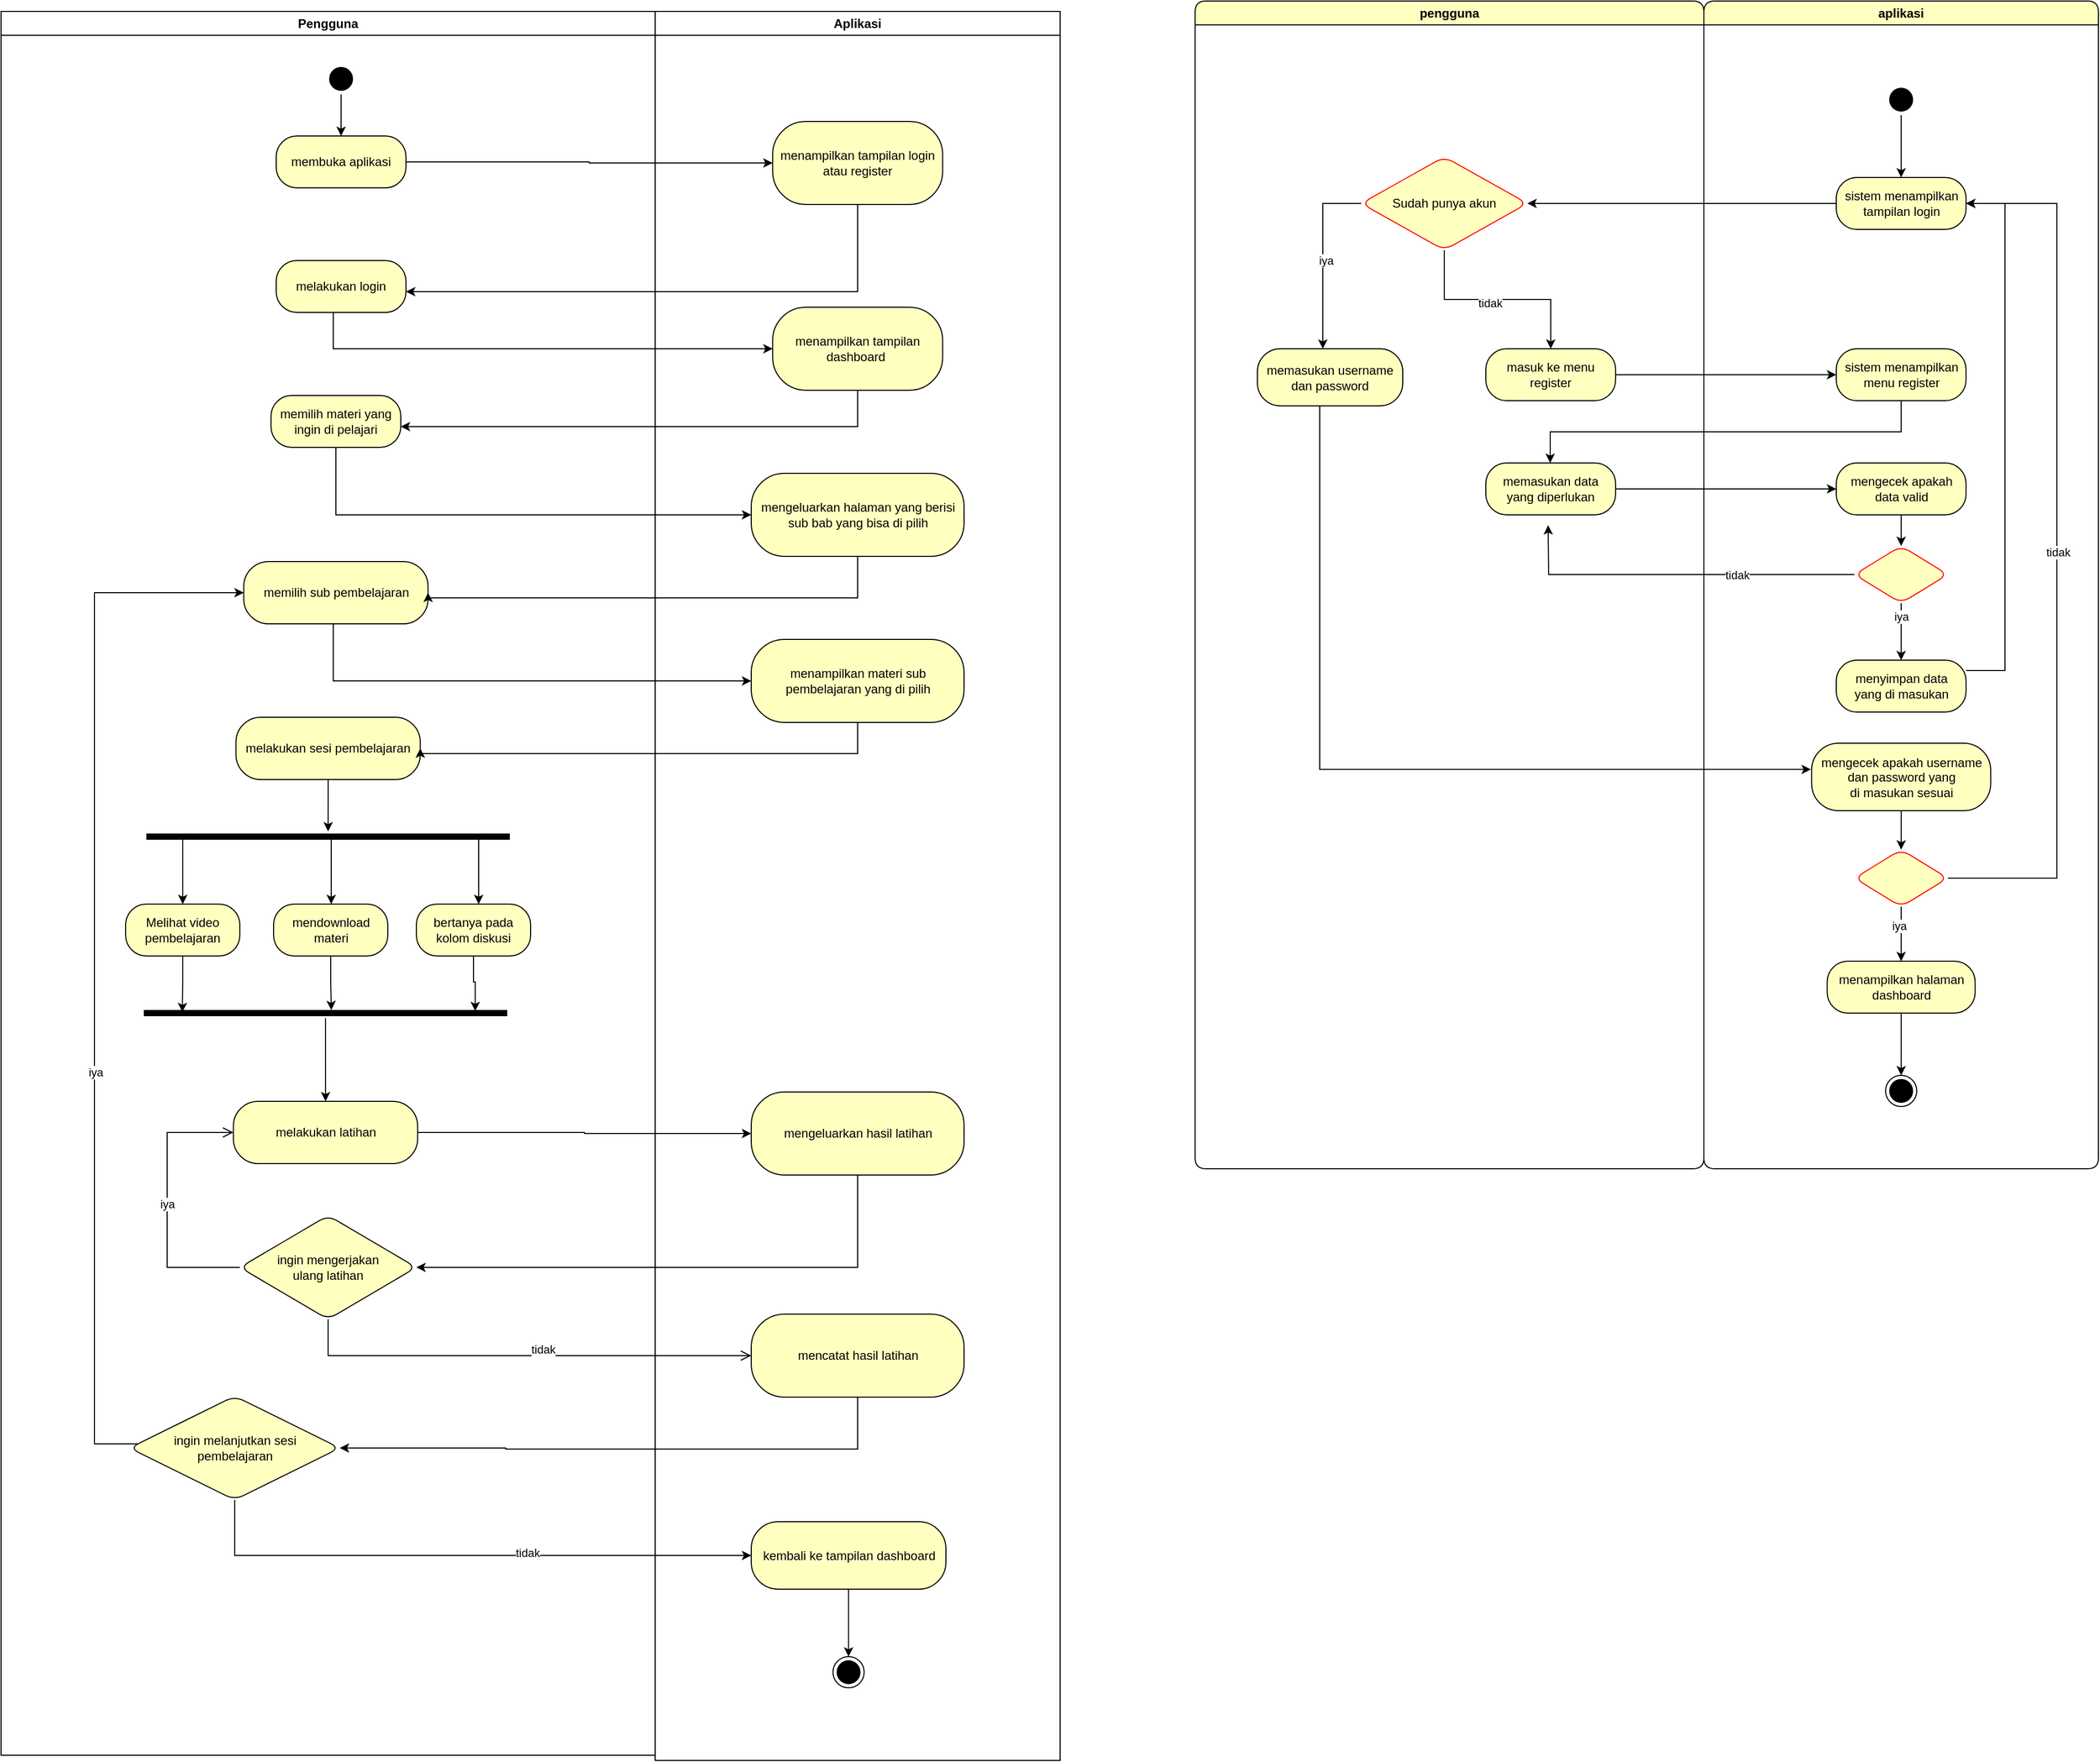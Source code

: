 <mxfile version="21.7.5" type="github">
  <diagram name="Page-1" id="AtOgCCNu4ATFYwR6jPVv">
    <mxGraphModel dx="4235" dy="1578" grid="1" gridSize="10" guides="1" tooltips="1" connect="1" arrows="1" fold="1" page="1" pageScale="1" pageWidth="850" pageHeight="1100" math="0" shadow="0">
      <root>
        <mxCell id="0" />
        <mxCell id="1" parent="0" />
        <mxCell id="6CuHEQbezLdWH40OWd6Z-1" value="Pengguna" style="swimlane;whiteSpace=wrap;html=1;strokeColor=#000000;" parent="1" vertex="1">
          <mxGeometry x="-140" y="145" width="630" height="1680" as="geometry" />
        </mxCell>
        <mxCell id="6CuHEQbezLdWH40OWd6Z-73" style="edgeStyle=orthogonalEdgeStyle;rounded=0;orthogonalLoop=1;jettySize=auto;html=1;fontFamily=Helvetica;fontSize=12;fontColor=#000000;strokeColor=#000000;" parent="6CuHEQbezLdWH40OWd6Z-1" source="6CuHEQbezLdWH40OWd6Z-5" target="6CuHEQbezLdWH40OWd6Z-7" edge="1">
          <mxGeometry relative="1" as="geometry" />
        </mxCell>
        <mxCell id="6CuHEQbezLdWH40OWd6Z-5" value="" style="ellipse;html=1;shape=startState;fillColor=#000000;strokeColor=#000000;" parent="6CuHEQbezLdWH40OWd6Z-1" vertex="1">
          <mxGeometry x="312.5" y="50" width="30" height="30" as="geometry" />
        </mxCell>
        <mxCell id="6CuHEQbezLdWH40OWd6Z-7" value="membuka aplikasi" style="rounded=1;whiteSpace=wrap;html=1;arcSize=40;fontColor=#000000;fillColor=#ffffc0;strokeColor=#000000;" parent="6CuHEQbezLdWH40OWd6Z-1" vertex="1">
          <mxGeometry x="265" y="120" width="125" height="50" as="geometry" />
        </mxCell>
        <mxCell id="6CuHEQbezLdWH40OWd6Z-14" value="melakukan login" style="rounded=1;whiteSpace=wrap;html=1;arcSize=40;fontColor=#000000;fillColor=#ffffc0;strokeColor=#000000;" parent="6CuHEQbezLdWH40OWd6Z-1" vertex="1">
          <mxGeometry x="265" y="240" width="125" height="50" as="geometry" />
        </mxCell>
        <mxCell id="6CuHEQbezLdWH40OWd6Z-17" value="memilih materi yang ingin di pelajari" style="rounded=1;whiteSpace=wrap;html=1;arcSize=40;fontColor=#000000;fillColor=#ffffc0;strokeColor=#000000;" parent="6CuHEQbezLdWH40OWd6Z-1" vertex="1">
          <mxGeometry x="260" y="370" width="125" height="50" as="geometry" />
        </mxCell>
        <mxCell id="6CuHEQbezLdWH40OWd6Z-36" style="edgeStyle=orthogonalEdgeStyle;rounded=0;orthogonalLoop=1;jettySize=auto;html=1;fontFamily=Helvetica;fontSize=12;fontColor=#000000;strokeColor=#000000;" parent="6CuHEQbezLdWH40OWd6Z-1" source="6CuHEQbezLdWH40OWd6Z-26" target="6CuHEQbezLdWH40OWd6Z-32" edge="1">
          <mxGeometry relative="1" as="geometry" />
        </mxCell>
        <mxCell id="6CuHEQbezLdWH40OWd6Z-26" value="melakukan sesi pembelajaran" style="rounded=1;whiteSpace=wrap;html=1;arcSize=40;fontColor=#000000;fillColor=#ffffc0;strokeColor=#000000;" parent="6CuHEQbezLdWH40OWd6Z-1" vertex="1">
          <mxGeometry x="226.25" y="680" width="177.5" height="60" as="geometry" />
        </mxCell>
        <mxCell id="6CuHEQbezLdWH40OWd6Z-44" style="edgeStyle=orthogonalEdgeStyle;rounded=0;orthogonalLoop=1;jettySize=auto;html=1;exitX=0;exitY=0.5;exitDx=0;exitDy=0;exitPerimeter=0;entryX=0.5;entryY=0;entryDx=0;entryDy=0;fontFamily=Helvetica;fontSize=12;fontColor=#000000;strokeColor=#000000;" parent="6CuHEQbezLdWH40OWd6Z-1" source="6CuHEQbezLdWH40OWd6Z-32" target="6CuHEQbezLdWH40OWd6Z-39" edge="1">
          <mxGeometry relative="1" as="geometry">
            <Array as="points">
              <mxPoint x="175" y="795" />
            </Array>
          </mxGeometry>
        </mxCell>
        <mxCell id="6CuHEQbezLdWH40OWd6Z-45" style="edgeStyle=orthogonalEdgeStyle;rounded=0;orthogonalLoop=1;jettySize=auto;html=1;exitX=0.25;exitY=0.5;exitDx=0;exitDy=0;exitPerimeter=0;entryX=0.5;entryY=0;entryDx=0;entryDy=0;fontFamily=Helvetica;fontSize=12;fontColor=#000000;strokeColor=#000000;" parent="6CuHEQbezLdWH40OWd6Z-1" source="6CuHEQbezLdWH40OWd6Z-32" target="6CuHEQbezLdWH40OWd6Z-42" edge="1">
          <mxGeometry relative="1" as="geometry">
            <Array as="points">
              <mxPoint x="318" y="795" />
              <mxPoint x="318" y="860" />
            </Array>
          </mxGeometry>
        </mxCell>
        <mxCell id="6CuHEQbezLdWH40OWd6Z-46" style="edgeStyle=orthogonalEdgeStyle;rounded=0;orthogonalLoop=1;jettySize=auto;html=1;exitX=0.75;exitY=0.5;exitDx=0;exitDy=0;exitPerimeter=0;fontFamily=Helvetica;fontSize=12;fontColor=#000000;strokeColor=#000000;" parent="6CuHEQbezLdWH40OWd6Z-1" source="6CuHEQbezLdWH40OWd6Z-32" target="6CuHEQbezLdWH40OWd6Z-43" edge="1">
          <mxGeometry relative="1" as="geometry">
            <Array as="points">
              <mxPoint x="460" y="795" />
            </Array>
          </mxGeometry>
        </mxCell>
        <mxCell id="6CuHEQbezLdWH40OWd6Z-32" value="" style="shape=line;html=1;strokeWidth=6;strokeColor=#000000;rounded=1;fontFamily=Helvetica;fontSize=12;fontColor=#000000;fillColor=#ffffc0;" parent="6CuHEQbezLdWH40OWd6Z-1" vertex="1">
          <mxGeometry x="140" y="790" width="350" height="10" as="geometry" />
        </mxCell>
        <mxCell id="6CuHEQbezLdWH40OWd6Z-48" style="edgeStyle=orthogonalEdgeStyle;rounded=0;orthogonalLoop=1;jettySize=auto;html=1;entryX=0.106;entryY=0.404;entryDx=0;entryDy=0;entryPerimeter=0;fontFamily=Helvetica;fontSize=12;fontColor=#000000;strokeColor=#000000;" parent="6CuHEQbezLdWH40OWd6Z-1" source="6CuHEQbezLdWH40OWd6Z-39" target="6CuHEQbezLdWH40OWd6Z-47" edge="1">
          <mxGeometry relative="1" as="geometry">
            <Array as="points" />
          </mxGeometry>
        </mxCell>
        <mxCell id="6CuHEQbezLdWH40OWd6Z-39" value="Melihat video pembelajaran" style="rounded=1;whiteSpace=wrap;html=1;arcSize=40;fontColor=#000000;fillColor=#ffffc0;strokeColor=#000000;" parent="6CuHEQbezLdWH40OWd6Z-1" vertex="1">
          <mxGeometry x="120" y="860" width="110" height="50" as="geometry" />
        </mxCell>
        <mxCell id="6CuHEQbezLdWH40OWd6Z-49" style="edgeStyle=orthogonalEdgeStyle;rounded=0;orthogonalLoop=1;jettySize=auto;html=1;entryX=0.516;entryY=0.208;entryDx=0;entryDy=0;entryPerimeter=0;fontFamily=Helvetica;fontSize=12;fontColor=#000000;strokeColor=#000000;" parent="6CuHEQbezLdWH40OWd6Z-1" source="6CuHEQbezLdWH40OWd6Z-42" target="6CuHEQbezLdWH40OWd6Z-47" edge="1">
          <mxGeometry relative="1" as="geometry" />
        </mxCell>
        <mxCell id="6CuHEQbezLdWH40OWd6Z-42" value="mendownload materi" style="rounded=1;whiteSpace=wrap;html=1;arcSize=40;fontColor=#000000;fillColor=#ffffc0;strokeColor=#000000;" parent="6CuHEQbezLdWH40OWd6Z-1" vertex="1">
          <mxGeometry x="262.5" y="860" width="110" height="50" as="geometry" />
        </mxCell>
        <mxCell id="6CuHEQbezLdWH40OWd6Z-50" style="edgeStyle=orthogonalEdgeStyle;rounded=0;orthogonalLoop=1;jettySize=auto;html=1;entryX=0.912;entryY=0.306;entryDx=0;entryDy=0;entryPerimeter=0;fontFamily=Helvetica;fontSize=12;fontColor=#000000;strokeColor=#000000;" parent="6CuHEQbezLdWH40OWd6Z-1" source="6CuHEQbezLdWH40OWd6Z-43" target="6CuHEQbezLdWH40OWd6Z-47" edge="1">
          <mxGeometry relative="1" as="geometry" />
        </mxCell>
        <mxCell id="6CuHEQbezLdWH40OWd6Z-43" value="bertanya pada kolom diskusi" style="rounded=1;whiteSpace=wrap;html=1;arcSize=40;fontColor=#000000;fillColor=#ffffc0;strokeColor=#000000;" parent="6CuHEQbezLdWH40OWd6Z-1" vertex="1">
          <mxGeometry x="400" y="860" width="110" height="50" as="geometry" />
        </mxCell>
        <mxCell id="6CuHEQbezLdWH40OWd6Z-52" style="edgeStyle=orthogonalEdgeStyle;rounded=0;orthogonalLoop=1;jettySize=auto;html=1;fontFamily=Helvetica;fontSize=12;fontColor=#000000;strokeColor=#000000;" parent="6CuHEQbezLdWH40OWd6Z-1" source="6CuHEQbezLdWH40OWd6Z-47" target="6CuHEQbezLdWH40OWd6Z-51" edge="1">
          <mxGeometry relative="1" as="geometry" />
        </mxCell>
        <mxCell id="6CuHEQbezLdWH40OWd6Z-47" value="" style="shape=line;html=1;strokeWidth=6;strokeColor=#000000;rounded=1;fontFamily=Helvetica;fontSize=12;fontColor=#000000;fillColor=#ffffc0;" parent="6CuHEQbezLdWH40OWd6Z-1" vertex="1">
          <mxGeometry x="137.5" y="960" width="350" height="10" as="geometry" />
        </mxCell>
        <mxCell id="6CuHEQbezLdWH40OWd6Z-51" value="melakukan latihan" style="rounded=1;whiteSpace=wrap;html=1;arcSize=40;fontColor=#000000;fillColor=#ffffc0;strokeColor=#000000;" parent="6CuHEQbezLdWH40OWd6Z-1" vertex="1">
          <mxGeometry x="223.75" y="1050" width="177.5" height="60" as="geometry" />
        </mxCell>
        <mxCell id="6CuHEQbezLdWH40OWd6Z-56" value="ingin mengerjakan &lt;br&gt;ulang latihan" style="rhombus;whiteSpace=wrap;html=1;fontColor=#000000;fillColor=#ffffc0;strokeColor=#000000;rounded=1;fontFamily=Helvetica;fontSize=12;" parent="6CuHEQbezLdWH40OWd6Z-1" vertex="1">
          <mxGeometry x="230" y="1160" width="170" height="100" as="geometry" />
        </mxCell>
        <mxCell id="6CuHEQbezLdWH40OWd6Z-58" value="" style="edgeStyle=orthogonalEdgeStyle;html=1;align=left;verticalAlign=top;endArrow=open;endSize=8;strokeColor=#000000;rounded=0;fontFamily=Helvetica;fontSize=12;fontColor=#000000;exitX=0;exitY=0.5;exitDx=0;exitDy=0;entryX=0;entryY=0.5;entryDx=0;entryDy=0;" parent="6CuHEQbezLdWH40OWd6Z-1" source="6CuHEQbezLdWH40OWd6Z-56" target="6CuHEQbezLdWH40OWd6Z-51" edge="1">
          <mxGeometry x="-1" relative="1" as="geometry">
            <mxPoint x="130" y="1080" as="targetPoint" />
            <Array as="points">
              <mxPoint x="160" y="1210" />
              <mxPoint x="160" y="1080" />
            </Array>
          </mxGeometry>
        </mxCell>
        <mxCell id="HHeJ6eyzZ0nMEyR22bci-34" value="iya" style="edgeLabel;html=1;align=center;verticalAlign=middle;resizable=0;points=[];" vertex="1" connectable="0" parent="6CuHEQbezLdWH40OWd6Z-58">
          <mxGeometry x="-0.008" relative="1" as="geometry">
            <mxPoint as="offset" />
          </mxGeometry>
        </mxCell>
        <mxCell id="6CuHEQbezLdWH40OWd6Z-61" value="memilih sub pembelajaran" style="rounded=1;whiteSpace=wrap;html=1;arcSize=40;fontColor=#000000;fillColor=#ffffc0;strokeColor=#000000;" parent="6CuHEQbezLdWH40OWd6Z-1" vertex="1">
          <mxGeometry x="233.75" y="530" width="177.5" height="60" as="geometry" />
        </mxCell>
        <mxCell id="6CuHEQbezLdWH40OWd6Z-70" style="edgeStyle=orthogonalEdgeStyle;rounded=0;orthogonalLoop=1;jettySize=auto;html=1;entryX=0;entryY=0.5;entryDx=0;entryDy=0;fontFamily=Helvetica;fontSize=12;fontColor=#000000;strokeColor=#000000;" parent="6CuHEQbezLdWH40OWd6Z-1" source="6CuHEQbezLdWH40OWd6Z-66" target="6CuHEQbezLdWH40OWd6Z-61" edge="1">
          <mxGeometry relative="1" as="geometry">
            <Array as="points">
              <mxPoint x="90" y="1380" />
              <mxPoint x="90" y="560" />
            </Array>
          </mxGeometry>
        </mxCell>
        <mxCell id="HHeJ6eyzZ0nMEyR22bci-37" value="iya" style="edgeLabel;html=1;align=center;verticalAlign=middle;resizable=0;points=[];" vertex="1" connectable="0" parent="6CuHEQbezLdWH40OWd6Z-70">
          <mxGeometry x="-0.204" y="-1" relative="1" as="geometry">
            <mxPoint as="offset" />
          </mxGeometry>
        </mxCell>
        <mxCell id="6CuHEQbezLdWH40OWd6Z-66" value="ingin melanjutkan sesi &lt;br&gt;pembelajaran" style="rhombus;whiteSpace=wrap;html=1;fontColor=#000000;fillColor=#ffffc0;strokeColor=#000000;rounded=1;fontFamily=Helvetica;fontSize=12;" parent="6CuHEQbezLdWH40OWd6Z-1" vertex="1">
          <mxGeometry x="123.75" y="1334" width="202.5" height="100" as="geometry" />
        </mxCell>
        <mxCell id="6CuHEQbezLdWH40OWd6Z-4" value="Aplikasi" style="swimlane;whiteSpace=wrap;html=1;strokeColor=#000000;" parent="1" vertex="1">
          <mxGeometry x="490" y="145" width="390" height="1685" as="geometry" />
        </mxCell>
        <mxCell id="6CuHEQbezLdWH40OWd6Z-13" value="menampilkan tampilan login atau register" style="rounded=1;whiteSpace=wrap;html=1;arcSize=40;fontColor=#000000;fillColor=#ffffc0;strokeColor=#000000;" parent="6CuHEQbezLdWH40OWd6Z-4" vertex="1">
          <mxGeometry x="113.13" y="106" width="163.75" height="80" as="geometry" />
        </mxCell>
        <mxCell id="6CuHEQbezLdWH40OWd6Z-15" value="menampilkan tampilan dashboard&amp;nbsp;" style="rounded=1;whiteSpace=wrap;html=1;arcSize=40;fontColor=#000000;fillColor=#ffffc0;strokeColor=#000000;" parent="6CuHEQbezLdWH40OWd6Z-4" vertex="1">
          <mxGeometry x="113.13" y="285" width="163.75" height="80" as="geometry" />
        </mxCell>
        <mxCell id="6CuHEQbezLdWH40OWd6Z-21" value="mengeluarkan halaman yang berisi&lt;br&gt;sub bab yang bisa di pilih" style="rounded=1;whiteSpace=wrap;html=1;arcSize=40;fontColor=#000000;fillColor=#ffffc0;strokeColor=#000000;" parent="6CuHEQbezLdWH40OWd6Z-4" vertex="1">
          <mxGeometry x="92.51" y="445" width="204.99" height="80" as="geometry" />
        </mxCell>
        <mxCell id="6CuHEQbezLdWH40OWd6Z-53" value="mengeluarkan hasil latihan" style="rounded=1;whiteSpace=wrap;html=1;arcSize=40;fontColor=#000000;fillColor=#ffffc0;strokeColor=#000000;" parent="6CuHEQbezLdWH40OWd6Z-4" vertex="1">
          <mxGeometry x="92.5" y="1041" width="204.99" height="80" as="geometry" />
        </mxCell>
        <mxCell id="6CuHEQbezLdWH40OWd6Z-60" value="mencatat hasil latihan" style="rounded=1;whiteSpace=wrap;html=1;arcSize=40;fontColor=#000000;fillColor=#ffffc0;strokeColor=#000000;" parent="6CuHEQbezLdWH40OWd6Z-4" vertex="1">
          <mxGeometry x="92.5" y="1255" width="204.99" height="80" as="geometry" />
        </mxCell>
        <mxCell id="6CuHEQbezLdWH40OWd6Z-63" value="menampilkan materi sub&lt;br&gt;pembelajaran yang di pilih" style="rounded=1;whiteSpace=wrap;html=1;arcSize=40;fontColor=#000000;fillColor=#ffffc0;strokeColor=#000000;" parent="6CuHEQbezLdWH40OWd6Z-4" vertex="1">
          <mxGeometry x="92.5" y="605" width="204.99" height="80" as="geometry" />
        </mxCell>
        <mxCell id="6CuHEQbezLdWH40OWd6Z-72" style="edgeStyle=orthogonalEdgeStyle;rounded=0;orthogonalLoop=1;jettySize=auto;html=1;fontFamily=Helvetica;fontSize=12;fontColor=#000000;strokeColor=#000000;" parent="6CuHEQbezLdWH40OWd6Z-4" source="6CuHEQbezLdWH40OWd6Z-68" target="6CuHEQbezLdWH40OWd6Z-71" edge="1">
          <mxGeometry relative="1" as="geometry" />
        </mxCell>
        <mxCell id="6CuHEQbezLdWH40OWd6Z-68" value="kembali ke tampilan dashboard" style="rounded=1;whiteSpace=wrap;html=1;arcSize=40;fontColor=#000000;fillColor=#ffffc0;strokeColor=#000000;" parent="6CuHEQbezLdWH40OWd6Z-4" vertex="1">
          <mxGeometry x="92.5" y="1455" width="187.5" height="65" as="geometry" />
        </mxCell>
        <mxCell id="6CuHEQbezLdWH40OWd6Z-71" value="" style="ellipse;html=1;shape=endState;fillColor=#000000;strokeColor=#000000;rounded=1;fontFamily=Helvetica;fontSize=12;fontColor=#000000;" parent="6CuHEQbezLdWH40OWd6Z-4" vertex="1">
          <mxGeometry x="171.25" y="1585" width="30" height="30" as="geometry" />
        </mxCell>
        <mxCell id="6CuHEQbezLdWH40OWd6Z-18" style="edgeStyle=orthogonalEdgeStyle;rounded=0;orthogonalLoop=1;jettySize=auto;html=1;entryX=0;entryY=0.5;entryDx=0;entryDy=0;strokeColor=#000000;" parent="1" source="6CuHEQbezLdWH40OWd6Z-7" target="6CuHEQbezLdWH40OWd6Z-13" edge="1">
          <mxGeometry relative="1" as="geometry" />
        </mxCell>
        <mxCell id="6CuHEQbezLdWH40OWd6Z-19" style="edgeStyle=orthogonalEdgeStyle;rounded=0;orthogonalLoop=1;jettySize=auto;html=1;strokeColor=#000000;" parent="1" source="6CuHEQbezLdWH40OWd6Z-13" edge="1">
          <mxGeometry relative="1" as="geometry">
            <mxPoint x="250" y="415" as="targetPoint" />
            <Array as="points">
              <mxPoint x="685" y="415" />
            </Array>
          </mxGeometry>
        </mxCell>
        <mxCell id="6CuHEQbezLdWH40OWd6Z-20" style="edgeStyle=orthogonalEdgeStyle;rounded=0;orthogonalLoop=1;jettySize=auto;html=1;entryX=0;entryY=0.5;entryDx=0;entryDy=0;strokeColor=#000000;" parent="1" source="6CuHEQbezLdWH40OWd6Z-14" target="6CuHEQbezLdWH40OWd6Z-15" edge="1">
          <mxGeometry relative="1" as="geometry">
            <Array as="points">
              <mxPoint x="180" y="470" />
            </Array>
          </mxGeometry>
        </mxCell>
        <mxCell id="6CuHEQbezLdWH40OWd6Z-22" style="edgeStyle=orthogonalEdgeStyle;rounded=0;orthogonalLoop=1;jettySize=auto;html=1;fontFamily=Helvetica;fontSize=12;fontColor=#000000;exitX=0.5;exitY=1;exitDx=0;exitDy=0;entryX=0;entryY=0.5;entryDx=0;entryDy=0;strokeColor=#000000;" parent="1" source="6CuHEQbezLdWH40OWd6Z-17" target="6CuHEQbezLdWH40OWd6Z-21" edge="1">
          <mxGeometry relative="1" as="geometry" />
        </mxCell>
        <mxCell id="6CuHEQbezLdWH40OWd6Z-24" style="edgeStyle=orthogonalEdgeStyle;rounded=0;orthogonalLoop=1;jettySize=auto;html=1;fontFamily=Helvetica;fontSize=12;fontColor=#000000;strokeColor=#000000;" parent="1" source="6CuHEQbezLdWH40OWd6Z-15" target="6CuHEQbezLdWH40OWd6Z-17" edge="1">
          <mxGeometry relative="1" as="geometry">
            <Array as="points">
              <mxPoint x="685" y="545" />
            </Array>
          </mxGeometry>
        </mxCell>
        <mxCell id="6CuHEQbezLdWH40OWd6Z-27" style="edgeStyle=orthogonalEdgeStyle;rounded=0;orthogonalLoop=1;jettySize=auto;html=1;fontFamily=Helvetica;fontSize=12;fontColor=#000000;entryX=1;entryY=0.5;entryDx=0;entryDy=0;strokeColor=#000000;" parent="1" source="6CuHEQbezLdWH40OWd6Z-21" target="6CuHEQbezLdWH40OWd6Z-61" edge="1">
          <mxGeometry relative="1" as="geometry">
            <mxPoint x="380" y="730" as="targetPoint" />
            <Array as="points">
              <mxPoint x="685" y="710" />
            </Array>
          </mxGeometry>
        </mxCell>
        <mxCell id="6CuHEQbezLdWH40OWd6Z-55" style="edgeStyle=orthogonalEdgeStyle;rounded=0;orthogonalLoop=1;jettySize=auto;html=1;entryX=0;entryY=0.5;entryDx=0;entryDy=0;fontFamily=Helvetica;fontSize=12;fontColor=#000000;strokeColor=#000000;" parent="1" source="6CuHEQbezLdWH40OWd6Z-51" target="6CuHEQbezLdWH40OWd6Z-53" edge="1">
          <mxGeometry relative="1" as="geometry" />
        </mxCell>
        <mxCell id="6CuHEQbezLdWH40OWd6Z-59" style="edgeStyle=orthogonalEdgeStyle;rounded=0;orthogonalLoop=1;jettySize=auto;html=1;fontFamily=Helvetica;fontSize=12;fontColor=#000000;entryX=1;entryY=0.5;entryDx=0;entryDy=0;strokeColor=#000000;" parent="1" source="6CuHEQbezLdWH40OWd6Z-53" target="6CuHEQbezLdWH40OWd6Z-56" edge="1">
          <mxGeometry relative="1" as="geometry">
            <mxPoint x="685.005" y="1260" as="targetPoint" />
            <Array as="points">
              <mxPoint x="685" y="1240" />
            </Array>
          </mxGeometry>
        </mxCell>
        <mxCell id="6CuHEQbezLdWH40OWd6Z-57" value="" style="edgeStyle=orthogonalEdgeStyle;html=1;align=left;verticalAlign=bottom;endArrow=open;endSize=8;strokeColor=#000000;rounded=0;fontFamily=Helvetica;fontSize=12;fontColor=#000000;exitX=0.5;exitY=1;exitDx=0;exitDy=0;entryX=0;entryY=0.5;entryDx=0;entryDy=0;" parent="1" source="6CuHEQbezLdWH40OWd6Z-56" target="6CuHEQbezLdWH40OWd6Z-60" edge="1">
          <mxGeometry x="-1" relative="1" as="geometry">
            <mxPoint x="570" y="1310" as="targetPoint" />
            <Array as="points">
              <mxPoint x="175" y="1440" />
            </Array>
          </mxGeometry>
        </mxCell>
        <mxCell id="HHeJ6eyzZ0nMEyR22bci-35" value="tidak" style="edgeLabel;html=1;align=center;verticalAlign=middle;resizable=0;points=[];" vertex="1" connectable="0" parent="6CuHEQbezLdWH40OWd6Z-57">
          <mxGeometry x="0.091" y="6" relative="1" as="geometry">
            <mxPoint as="offset" />
          </mxGeometry>
        </mxCell>
        <mxCell id="6CuHEQbezLdWH40OWd6Z-64" style="edgeStyle=orthogonalEdgeStyle;rounded=0;orthogonalLoop=1;jettySize=auto;html=1;entryX=0;entryY=0.5;entryDx=0;entryDy=0;fontFamily=Helvetica;fontSize=12;fontColor=#000000;strokeColor=#000000;" parent="1" source="6CuHEQbezLdWH40OWd6Z-61" target="6CuHEQbezLdWH40OWd6Z-63" edge="1">
          <mxGeometry relative="1" as="geometry">
            <Array as="points">
              <mxPoint x="180" y="790" />
            </Array>
          </mxGeometry>
        </mxCell>
        <mxCell id="6CuHEQbezLdWH40OWd6Z-65" style="edgeStyle=orthogonalEdgeStyle;rounded=0;orthogonalLoop=1;jettySize=auto;html=1;fontFamily=Helvetica;fontSize=12;fontColor=#000000;entryX=1;entryY=0.5;entryDx=0;entryDy=0;strokeColor=#000000;" parent="1" source="6CuHEQbezLdWH40OWd6Z-63" target="6CuHEQbezLdWH40OWd6Z-26" edge="1">
          <mxGeometry relative="1" as="geometry">
            <mxPoint x="341" y="860" as="targetPoint" />
            <Array as="points">
              <mxPoint x="685" y="860" />
            </Array>
          </mxGeometry>
        </mxCell>
        <mxCell id="6CuHEQbezLdWH40OWd6Z-67" style="edgeStyle=orthogonalEdgeStyle;rounded=0;orthogonalLoop=1;jettySize=auto;html=1;entryX=1;entryY=0.5;entryDx=0;entryDy=0;fontFamily=Helvetica;fontSize=12;fontColor=#000000;strokeColor=#000000;" parent="1" source="6CuHEQbezLdWH40OWd6Z-60" target="6CuHEQbezLdWH40OWd6Z-66" edge="1">
          <mxGeometry relative="1" as="geometry">
            <Array as="points">
              <mxPoint x="685" y="1530" />
              <mxPoint x="346" y="1530" />
            </Array>
          </mxGeometry>
        </mxCell>
        <mxCell id="6CuHEQbezLdWH40OWd6Z-69" style="edgeStyle=orthogonalEdgeStyle;rounded=0;orthogonalLoop=1;jettySize=auto;html=1;entryX=0;entryY=0.5;entryDx=0;entryDy=0;fontFamily=Helvetica;fontSize=12;fontColor=#000000;strokeColor=#000000;" parent="1" source="6CuHEQbezLdWH40OWd6Z-66" target="6CuHEQbezLdWH40OWd6Z-68" edge="1">
          <mxGeometry relative="1" as="geometry">
            <Array as="points">
              <mxPoint x="85" y="1633" />
            </Array>
          </mxGeometry>
        </mxCell>
        <mxCell id="HHeJ6eyzZ0nMEyR22bci-38" value="tidak" style="edgeLabel;html=1;align=center;verticalAlign=middle;resizable=0;points=[];" vertex="1" connectable="0" parent="6CuHEQbezLdWH40OWd6Z-69">
          <mxGeometry x="0.218" y="3" relative="1" as="geometry">
            <mxPoint as="offset" />
          </mxGeometry>
        </mxCell>
        <mxCell id="6CuHEQbezLdWH40OWd6Z-101" value="pengguna" style="swimlane;whiteSpace=wrap;html=1;rounded=1;strokeColor=#000000;fontFamily=Helvetica;fontSize=12;fontColor=#000000;fillColor=#ffffc0;" parent="1" vertex="1">
          <mxGeometry x="1010" y="135" width="490" height="1125" as="geometry" />
        </mxCell>
        <mxCell id="HHeJ6eyzZ0nMEyR22bci-3" style="edgeStyle=orthogonalEdgeStyle;rounded=0;orthogonalLoop=1;jettySize=auto;html=1;" edge="1" parent="6CuHEQbezLdWH40OWd6Z-101" source="6CuHEQbezLdWH40OWd6Z-114" target="HHeJ6eyzZ0nMEyR22bci-2">
          <mxGeometry relative="1" as="geometry">
            <Array as="points">
              <mxPoint x="123" y="195" />
            </Array>
          </mxGeometry>
        </mxCell>
        <mxCell id="HHeJ6eyzZ0nMEyR22bci-21" value="iya" style="edgeLabel;html=1;align=center;verticalAlign=middle;resizable=0;points=[];" vertex="1" connectable="0" parent="HHeJ6eyzZ0nMEyR22bci-3">
          <mxGeometry x="0.04" y="3" relative="1" as="geometry">
            <mxPoint as="offset" />
          </mxGeometry>
        </mxCell>
        <mxCell id="HHeJ6eyzZ0nMEyR22bci-4" style="edgeStyle=orthogonalEdgeStyle;rounded=0;orthogonalLoop=1;jettySize=auto;html=1;entryX=0.5;entryY=0;entryDx=0;entryDy=0;" edge="1" parent="6CuHEQbezLdWH40OWd6Z-101" source="6CuHEQbezLdWH40OWd6Z-114" target="HHeJ6eyzZ0nMEyR22bci-1">
          <mxGeometry relative="1" as="geometry" />
        </mxCell>
        <mxCell id="HHeJ6eyzZ0nMEyR22bci-20" value="tidak" style="edgeLabel;html=1;align=center;verticalAlign=middle;resizable=0;points=[];" vertex="1" connectable="0" parent="HHeJ6eyzZ0nMEyR22bci-4">
          <mxGeometry x="-0.075" y="-3" relative="1" as="geometry">
            <mxPoint as="offset" />
          </mxGeometry>
        </mxCell>
        <mxCell id="6CuHEQbezLdWH40OWd6Z-114" value="Sudah punya akun" style="rhombus;whiteSpace=wrap;html=1;fontColor=#000000;fillColor=#ffffc0;strokeColor=#ff0000;rounded=1;fontFamily=Helvetica;fontSize=12;" parent="6CuHEQbezLdWH40OWd6Z-101" vertex="1">
          <mxGeometry x="160" y="150" width="160" height="90" as="geometry" />
        </mxCell>
        <mxCell id="HHeJ6eyzZ0nMEyR22bci-1" value="masuk ke menu register" style="rounded=1;whiteSpace=wrap;html=1;arcSize=40;fontColor=#000000;fillColor=#ffffc0;strokeColor=#000000;" vertex="1" parent="6CuHEQbezLdWH40OWd6Z-101">
          <mxGeometry x="280" y="335" width="125" height="50" as="geometry" />
        </mxCell>
        <mxCell id="HHeJ6eyzZ0nMEyR22bci-2" value="memasukan username dan password" style="rounded=1;whiteSpace=wrap;html=1;arcSize=40;fontColor=#000000;fillColor=#ffffc0;strokeColor=#000000;" vertex="1" parent="6CuHEQbezLdWH40OWd6Z-101">
          <mxGeometry x="60" y="335" width="140" height="55" as="geometry" />
        </mxCell>
        <mxCell id="HHeJ6eyzZ0nMEyR22bci-6" value="memasukan data &lt;br&gt;yang diperlukan" style="rounded=1;whiteSpace=wrap;html=1;arcSize=40;fontColor=#000000;fillColor=#ffffc0;strokeColor=#000000;" vertex="1" parent="6CuHEQbezLdWH40OWd6Z-101">
          <mxGeometry x="280" y="445" width="125" height="50" as="geometry" />
        </mxCell>
        <mxCell id="6CuHEQbezLdWH40OWd6Z-103" value="aplikasi" style="swimlane;whiteSpace=wrap;html=1;rounded=1;strokeColor=#000000;fontFamily=Helvetica;fontSize=12;fontColor=#000000;fillColor=#ffffc0;" parent="1" vertex="1">
          <mxGeometry x="1500" y="135" width="380" height="1125" as="geometry" />
        </mxCell>
        <mxCell id="6CuHEQbezLdWH40OWd6Z-105" value="sistem menampilkan tampilan login" style="rounded=1;whiteSpace=wrap;html=1;arcSize=40;fontColor=#000000;fillColor=#ffffc0;strokeColor=#000000;" parent="6CuHEQbezLdWH40OWd6Z-103" vertex="1">
          <mxGeometry x="127.5" y="170" width="125" height="50" as="geometry" />
        </mxCell>
        <mxCell id="6CuHEQbezLdWH40OWd6Z-108" style="edgeStyle=orthogonalEdgeStyle;rounded=0;orthogonalLoop=1;jettySize=auto;html=1;fontFamily=Helvetica;fontSize=12;fontColor=#000000;strokeColor=#000000;" parent="6CuHEQbezLdWH40OWd6Z-103" source="6CuHEQbezLdWH40OWd6Z-107" target="6CuHEQbezLdWH40OWd6Z-105" edge="1">
          <mxGeometry relative="1" as="geometry" />
        </mxCell>
        <mxCell id="6CuHEQbezLdWH40OWd6Z-107" value="" style="ellipse;html=1;shape=startState;fillColor=#000000;strokeColor=#000000;" parent="6CuHEQbezLdWH40OWd6Z-103" vertex="1">
          <mxGeometry x="175" y="80" width="30" height="30" as="geometry" />
        </mxCell>
        <mxCell id="HHeJ6eyzZ0nMEyR22bci-5" value="sistem menampilkan menu register" style="rounded=1;whiteSpace=wrap;html=1;arcSize=40;fontColor=#000000;fillColor=#ffffc0;strokeColor=#000000;" vertex="1" parent="6CuHEQbezLdWH40OWd6Z-103">
          <mxGeometry x="127.5" y="335" width="125" height="50" as="geometry" />
        </mxCell>
        <mxCell id="HHeJ6eyzZ0nMEyR22bci-45" style="edgeStyle=orthogonalEdgeStyle;rounded=0;orthogonalLoop=1;jettySize=auto;html=1;" edge="1" parent="6CuHEQbezLdWH40OWd6Z-103" source="HHeJ6eyzZ0nMEyR22bci-9" target="HHeJ6eyzZ0nMEyR22bci-12">
          <mxGeometry relative="1" as="geometry" />
        </mxCell>
        <mxCell id="HHeJ6eyzZ0nMEyR22bci-9" value="mengecek apakah data valid" style="rounded=1;whiteSpace=wrap;html=1;arcSize=40;fontColor=#000000;fillColor=#ffffc0;strokeColor=#000000;" vertex="1" parent="6CuHEQbezLdWH40OWd6Z-103">
          <mxGeometry x="127.5" y="445" width="125" height="50" as="geometry" />
        </mxCell>
        <mxCell id="HHeJ6eyzZ0nMEyR22bci-13" style="edgeStyle=orthogonalEdgeStyle;rounded=0;orthogonalLoop=1;jettySize=auto;html=1;" edge="1" parent="6CuHEQbezLdWH40OWd6Z-103" source="HHeJ6eyzZ0nMEyR22bci-12">
          <mxGeometry relative="1" as="geometry">
            <mxPoint x="-150" y="505" as="targetPoint" />
          </mxGeometry>
        </mxCell>
        <mxCell id="HHeJ6eyzZ0nMEyR22bci-18" value="tidak" style="edgeLabel;html=1;align=center;verticalAlign=middle;resizable=0;points=[];" vertex="1" connectable="0" parent="HHeJ6eyzZ0nMEyR22bci-13">
          <mxGeometry x="-0.339" relative="1" as="geometry">
            <mxPoint as="offset" />
          </mxGeometry>
        </mxCell>
        <mxCell id="HHeJ6eyzZ0nMEyR22bci-15" style="edgeStyle=orthogonalEdgeStyle;rounded=0;orthogonalLoop=1;jettySize=auto;html=1;entryX=0.5;entryY=0;entryDx=0;entryDy=0;" edge="1" parent="6CuHEQbezLdWH40OWd6Z-103" source="HHeJ6eyzZ0nMEyR22bci-12" target="HHeJ6eyzZ0nMEyR22bci-14">
          <mxGeometry relative="1" as="geometry" />
        </mxCell>
        <mxCell id="HHeJ6eyzZ0nMEyR22bci-19" value="iya" style="edgeLabel;html=1;align=center;verticalAlign=middle;resizable=0;points=[];" vertex="1" connectable="0" parent="HHeJ6eyzZ0nMEyR22bci-15">
          <mxGeometry x="-0.553" relative="1" as="geometry">
            <mxPoint as="offset" />
          </mxGeometry>
        </mxCell>
        <mxCell id="HHeJ6eyzZ0nMEyR22bci-12" value="" style="rhombus;whiteSpace=wrap;html=1;fontColor=#000000;fillColor=#ffffc0;strokeColor=#ff0000;rounded=1;fontFamily=Helvetica;fontSize=12;" vertex="1" parent="6CuHEQbezLdWH40OWd6Z-103">
          <mxGeometry x="145" y="525" width="90" height="55" as="geometry" />
        </mxCell>
        <mxCell id="HHeJ6eyzZ0nMEyR22bci-17" style="edgeStyle=orthogonalEdgeStyle;rounded=0;orthogonalLoop=1;jettySize=auto;html=1;entryX=1;entryY=0.5;entryDx=0;entryDy=0;" edge="1" parent="6CuHEQbezLdWH40OWd6Z-103" source="HHeJ6eyzZ0nMEyR22bci-14" target="6CuHEQbezLdWH40OWd6Z-105">
          <mxGeometry relative="1" as="geometry">
            <Array as="points">
              <mxPoint x="290" y="645" />
              <mxPoint x="290" y="195" />
            </Array>
          </mxGeometry>
        </mxCell>
        <mxCell id="HHeJ6eyzZ0nMEyR22bci-14" value="menyimpan data &lt;br&gt;yang di masukan" style="rounded=1;whiteSpace=wrap;html=1;arcSize=40;fontColor=#000000;fillColor=#ffffc0;strokeColor=#000000;" vertex="1" parent="6CuHEQbezLdWH40OWd6Z-103">
          <mxGeometry x="127.5" y="635" width="125" height="50" as="geometry" />
        </mxCell>
        <mxCell id="HHeJ6eyzZ0nMEyR22bci-27" style="edgeStyle=orthogonalEdgeStyle;rounded=0;orthogonalLoop=1;jettySize=auto;html=1;entryX=0.5;entryY=0;entryDx=0;entryDy=0;" edge="1" parent="6CuHEQbezLdWH40OWd6Z-103" source="HHeJ6eyzZ0nMEyR22bci-23" target="HHeJ6eyzZ0nMEyR22bci-25">
          <mxGeometry relative="1" as="geometry" />
        </mxCell>
        <mxCell id="HHeJ6eyzZ0nMEyR22bci-40" style="edgeStyle=orthogonalEdgeStyle;rounded=0;orthogonalLoop=1;jettySize=auto;html=1;entryX=1;entryY=0.5;entryDx=0;entryDy=0;exitX=1;exitY=0.5;exitDx=0;exitDy=0;" edge="1" parent="6CuHEQbezLdWH40OWd6Z-103" source="HHeJ6eyzZ0nMEyR22bci-25" target="6CuHEQbezLdWH40OWd6Z-105">
          <mxGeometry relative="1" as="geometry">
            <Array as="points">
              <mxPoint x="340" y="845" />
              <mxPoint x="340" y="195" />
            </Array>
          </mxGeometry>
        </mxCell>
        <mxCell id="HHeJ6eyzZ0nMEyR22bci-47" value="tidak" style="edgeLabel;html=1;align=center;verticalAlign=middle;resizable=0;points=[];" vertex="1" connectable="0" parent="HHeJ6eyzZ0nMEyR22bci-40">
          <mxGeometry x="-0.005" y="-1" relative="1" as="geometry">
            <mxPoint as="offset" />
          </mxGeometry>
        </mxCell>
        <mxCell id="HHeJ6eyzZ0nMEyR22bci-23" value="mengecek apakah username dan password yang &lt;br&gt;di masukan sesuai" style="rounded=1;whiteSpace=wrap;html=1;arcSize=40;fontColor=#000000;fillColor=#ffffc0;strokeColor=#000000;" vertex="1" parent="6CuHEQbezLdWH40OWd6Z-103">
          <mxGeometry x="103.75" y="715" width="172.5" height="65" as="geometry" />
        </mxCell>
        <mxCell id="HHeJ6eyzZ0nMEyR22bci-30" style="edgeStyle=orthogonalEdgeStyle;rounded=0;orthogonalLoop=1;jettySize=auto;html=1;entryX=0.5;entryY=0;entryDx=0;entryDy=0;" edge="1" parent="6CuHEQbezLdWH40OWd6Z-103" source="HHeJ6eyzZ0nMEyR22bci-25" target="HHeJ6eyzZ0nMEyR22bci-29">
          <mxGeometry relative="1" as="geometry" />
        </mxCell>
        <mxCell id="HHeJ6eyzZ0nMEyR22bci-31" value="iya" style="edgeLabel;html=1;align=center;verticalAlign=middle;resizable=0;points=[];" vertex="1" connectable="0" parent="HHeJ6eyzZ0nMEyR22bci-30">
          <mxGeometry x="-0.308" y="-2" relative="1" as="geometry">
            <mxPoint as="offset" />
          </mxGeometry>
        </mxCell>
        <mxCell id="HHeJ6eyzZ0nMEyR22bci-25" value="" style="rhombus;whiteSpace=wrap;html=1;fontColor=#000000;fillColor=#ffffc0;strokeColor=#ff0000;rounded=1;fontFamily=Helvetica;fontSize=12;" vertex="1" parent="6CuHEQbezLdWH40OWd6Z-103">
          <mxGeometry x="145" y="817.5" width="90" height="55" as="geometry" />
        </mxCell>
        <mxCell id="HHeJ6eyzZ0nMEyR22bci-33" style="edgeStyle=orthogonalEdgeStyle;rounded=0;orthogonalLoop=1;jettySize=auto;html=1;entryX=0.5;entryY=0;entryDx=0;entryDy=0;" edge="1" parent="6CuHEQbezLdWH40OWd6Z-103" source="HHeJ6eyzZ0nMEyR22bci-29" target="HHeJ6eyzZ0nMEyR22bci-32">
          <mxGeometry relative="1" as="geometry" />
        </mxCell>
        <mxCell id="HHeJ6eyzZ0nMEyR22bci-29" value="menampilkan halaman dashboard" style="rounded=1;whiteSpace=wrap;html=1;arcSize=40;fontColor=#000000;fillColor=#ffffc0;strokeColor=#000000;" vertex="1" parent="6CuHEQbezLdWH40OWd6Z-103">
          <mxGeometry x="118.75" y="925" width="142.5" height="50" as="geometry" />
        </mxCell>
        <mxCell id="HHeJ6eyzZ0nMEyR22bci-32" value="" style="ellipse;html=1;shape=endState;fillColor=#000000;strokeColor=#000000;rounded=1;fontFamily=Helvetica;fontSize=12;fontColor=#000000;" vertex="1" parent="6CuHEQbezLdWH40OWd6Z-103">
          <mxGeometry x="175" y="1035" width="30" height="30" as="geometry" />
        </mxCell>
        <mxCell id="6CuHEQbezLdWH40OWd6Z-117" style="edgeStyle=orthogonalEdgeStyle;rounded=0;orthogonalLoop=1;jettySize=auto;html=1;fontFamily=Helvetica;fontSize=12;fontColor=#000000;" parent="1" source="6CuHEQbezLdWH40OWd6Z-105" target="6CuHEQbezLdWH40OWd6Z-114" edge="1">
          <mxGeometry relative="1" as="geometry">
            <Array as="points" />
          </mxGeometry>
        </mxCell>
        <mxCell id="HHeJ6eyzZ0nMEyR22bci-7" style="edgeStyle=orthogonalEdgeStyle;rounded=0;orthogonalLoop=1;jettySize=auto;html=1;" edge="1" parent="1" source="HHeJ6eyzZ0nMEyR22bci-5" target="HHeJ6eyzZ0nMEyR22bci-6">
          <mxGeometry relative="1" as="geometry">
            <Array as="points">
              <mxPoint x="1690" y="550" />
              <mxPoint x="1352" y="550" />
            </Array>
          </mxGeometry>
        </mxCell>
        <mxCell id="HHeJ6eyzZ0nMEyR22bci-8" style="edgeStyle=orthogonalEdgeStyle;rounded=0;orthogonalLoop=1;jettySize=auto;html=1;" edge="1" parent="1" source="HHeJ6eyzZ0nMEyR22bci-1" target="HHeJ6eyzZ0nMEyR22bci-5">
          <mxGeometry relative="1" as="geometry" />
        </mxCell>
        <mxCell id="HHeJ6eyzZ0nMEyR22bci-10" style="edgeStyle=orthogonalEdgeStyle;rounded=0;orthogonalLoop=1;jettySize=auto;html=1;entryX=0;entryY=0.5;entryDx=0;entryDy=0;" edge="1" parent="1" source="HHeJ6eyzZ0nMEyR22bci-6" target="HHeJ6eyzZ0nMEyR22bci-9">
          <mxGeometry relative="1" as="geometry" />
        </mxCell>
        <mxCell id="HHeJ6eyzZ0nMEyR22bci-24" style="edgeStyle=orthogonalEdgeStyle;rounded=0;orthogonalLoop=1;jettySize=auto;html=1;entryX=-0.004;entryY=0.389;entryDx=0;entryDy=0;entryPerimeter=0;" edge="1" parent="1" source="HHeJ6eyzZ0nMEyR22bci-2" target="HHeJ6eyzZ0nMEyR22bci-23">
          <mxGeometry relative="1" as="geometry">
            <Array as="points">
              <mxPoint x="1130" y="875" />
            </Array>
          </mxGeometry>
        </mxCell>
      </root>
    </mxGraphModel>
  </diagram>
</mxfile>
